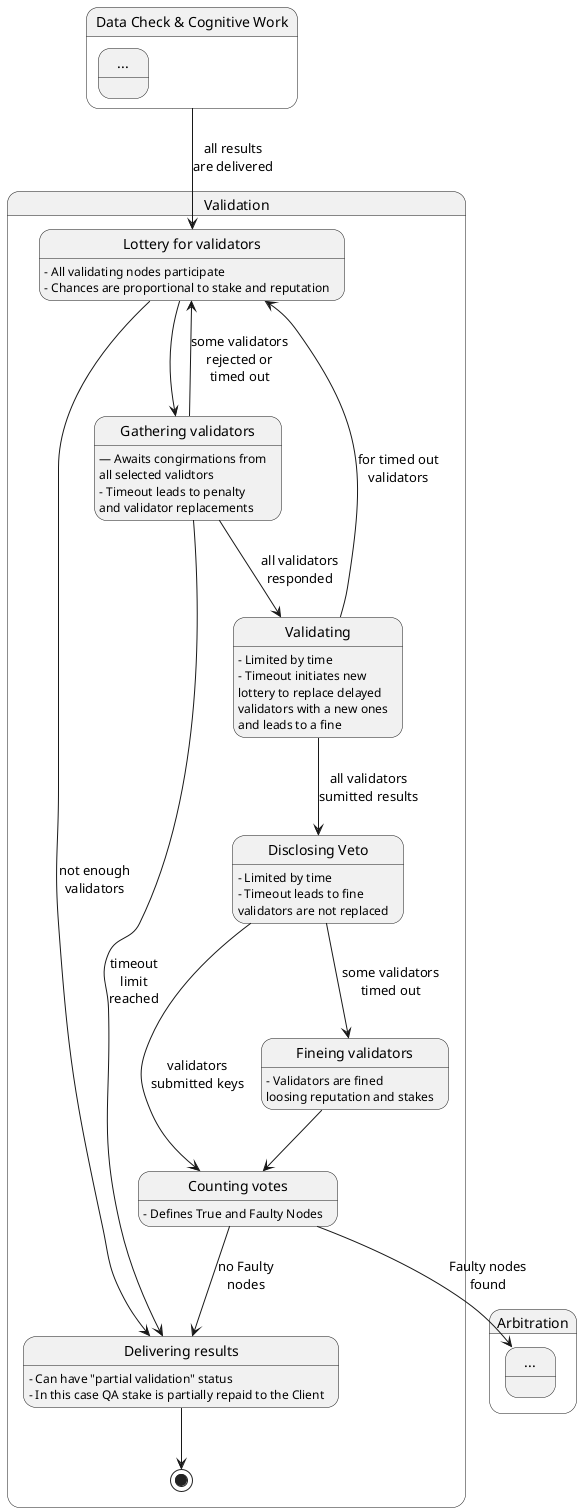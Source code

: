 @startuml
state "Data Check & Cognitive Work" as cognition {
  state "..." as prev
}

state "Validation" as validation {
  state "Lottery for validators" as lottery
  state "Gathering validators" as wait
  state "Validating" as validating
  state "Disclosing Veto" as disclosing
  state "Counting votes" as counting
  state "Fineing validators" as fineing
  state "Delivering results" as delivering

  lottery: – All validating nodes participate
  lottery: – Chances are proportional to stake and reputation

  wait: — Awaits congirmations from
  wait:   all selected validtors
  wait: – Timeout leads to penalty
  wait:   and validator replacements

  delivering: – Can have "partial validation" status
  delivering: – In this case QA stake is partially repaid to the Client

  validating: – Limited by time
  validating: – Timeout initiates new
  validating:   lottery to replace delayed
  validating:   validators with a new ones
  validating:   and leads to a fine

  disclosing: – Limited by time
  disclosing: – Timeout leads to fine
  disclosing:   validators are not replaced

  fineing: – Validators are fined
  fineing:   loosing reputation and stakes

  counting: – Defines True and Faulty Nodes

  cognition --> lottery: all results\nare delivered
  lottery --> wait
  lottery --> delivering: not enough\nvalidators
  wait --> lottery: some validators\nrejected or\ntimed out
  wait --> validating: all validators\nresponded
  wait --> delivering: timeout\nlimit\nreached
  validating --> disclosing: all validators\nsumitted results
  validating --> lottery: for timed out\nvalidators
  disclosing --> counting: validators\nsubmitted keys
  disclosing --> fineing: some validators\ntimed out
  fineing --> counting
  counting --> delivering: no Faulty\nnodes
  delivering --> [*]
}

state "Arbitration" as arbitration {
  state "..." as more
}

counting --> more: Faulty nodes\nfound
@enduml
